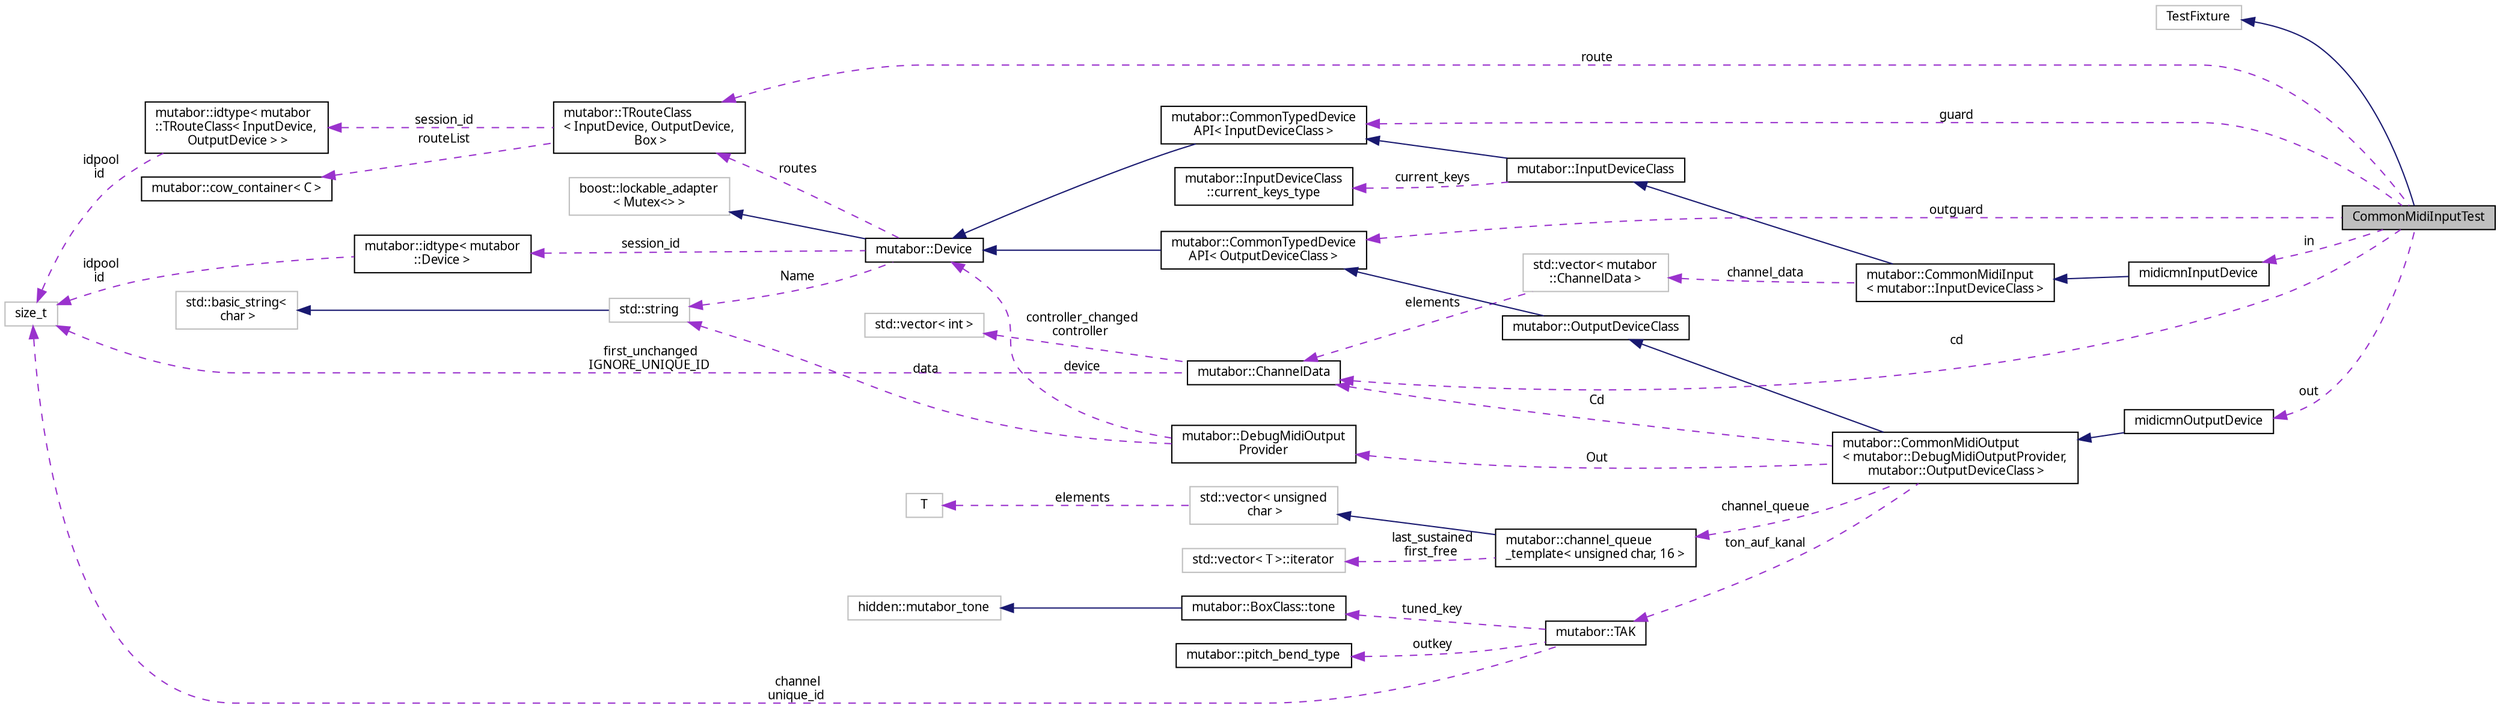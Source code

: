 digraph "CommonMidiInputTest"
{
  edge [fontname="Sans",fontsize="10",labelfontname="Sans",labelfontsize="10"];
  node [fontname="Sans",fontsize="10",shape=record];
  rankdir="LR";
  Node2 [label="CommonMidiInputTest",height=0.2,width=0.4,color="black", fillcolor="grey75", style="filled", fontcolor="black"];
  Node3 -> Node2 [dir="back",color="midnightblue",fontsize="10",style="solid",fontname="Sans"];
  Node3 [label="TestFixture",height=0.2,width=0.4,color="grey75", fillcolor="white", style="filled"];
  Node4 -> Node2 [dir="back",color="darkorchid3",fontsize="10",style="dashed",label=" route" ,fontname="Sans"];
  Node4 [label="mutabor::TRouteClass\l\< InputDevice, OutputDevice,\l Box \>",height=0.2,width=0.4,color="black", fillcolor="white", style="filled",URL="$db/d05/classmutabor_1_1TRouteClass.html"];
  Node5 -> Node4 [dir="back",color="darkorchid3",fontsize="10",style="dashed",label=" routeList" ,fontname="Sans"];
  Node5 [label="mutabor::cow_container\< C \>",height=0.2,width=0.4,color="black", fillcolor="white", style="filled",URL="$df/d40/classmutabor_1_1cow__container.html"];
  Node6 -> Node4 [dir="back",color="darkorchid3",fontsize="10",style="dashed",label=" session_id" ,fontname="Sans"];
  Node6 [label="mutabor::idtype\< mutabor\l::TRouteClass\< InputDevice,\l OutputDevice \> \>",height=0.2,width=0.4,color="black", fillcolor="white", style="filled",URL="$d7/dce/classmutabor_1_1idtype.html"];
  Node7 -> Node6 [dir="back",color="darkorchid3",fontsize="10",style="dashed",label=" idpool\nid" ,fontname="Sans"];
  Node7 [label="size_t",height=0.2,width=0.4,color="grey75", fillcolor="white", style="filled"];
  Node8 -> Node2 [dir="back",color="darkorchid3",fontsize="10",style="dashed",label=" in" ,fontname="Sans"];
  Node8 [label="midicmnInputDevice",height=0.2,width=0.4,color="black", fillcolor="white", style="filled",URL="$d2/dce/classmidicmnInputDevice.html"];
  Node9 -> Node8 [dir="back",color="midnightblue",fontsize="10",style="solid",fontname="Sans"];
  Node9 [label="mutabor::CommonMidiInput\l\< mutabor::InputDeviceClass \>",height=0.2,width=0.4,color="black", fillcolor="white", style="filled",URL="$dc/d51/classmutabor_1_1CommonMidiInput.html"];
  Node10 -> Node9 [dir="back",color="midnightblue",fontsize="10",style="solid",fontname="Sans"];
  Node10 [label="mutabor::InputDeviceClass",height=0.2,width=0.4,color="black", fillcolor="white", style="filled",URL="$d4/d18/classmutabor_1_1InputDeviceClass.html"];
  Node11 -> Node10 [dir="back",color="midnightblue",fontsize="10",style="solid",fontname="Sans"];
  Node11 [label="mutabor::CommonTypedDevice\lAPI\< InputDeviceClass \>",height=0.2,width=0.4,color="black", fillcolor="white", style="filled",URL="$d9/dbf/classmutabor_1_1CommonTypedDeviceAPI.html"];
  Node12 -> Node11 [dir="back",color="midnightblue",fontsize="10",style="solid",fontname="Sans"];
  Node12 [label="mutabor::Device",height=0.2,width=0.4,color="black", fillcolor="white", style="filled",URL="$db/db4/classmutabor_1_1Device.html"];
  Node13 -> Node12 [dir="back",color="midnightblue",fontsize="10",style="solid",fontname="Sans"];
  Node13 [label="boost::lockable_adapter\l\< Mutex\<\> \>",height=0.2,width=0.4,color="grey75", fillcolor="white", style="filled"];
  Node4 -> Node12 [dir="back",color="darkorchid3",fontsize="10",style="dashed",label=" routes" ,fontname="Sans"];
  Node14 -> Node12 [dir="back",color="darkorchid3",fontsize="10",style="dashed",label=" Name" ,fontname="Sans"];
  Node14 [label="std::string",height=0.2,width=0.4,color="grey75", fillcolor="white", style="filled",tooltip="STL class. "];
  Node15 -> Node14 [dir="back",color="midnightblue",fontsize="10",style="solid",fontname="Sans"];
  Node15 [label="std::basic_string\<\l char \>",height=0.2,width=0.4,color="grey75", fillcolor="white", style="filled",tooltip="STL class. "];
  Node16 -> Node12 [dir="back",color="darkorchid3",fontsize="10",style="dashed",label=" session_id" ,fontname="Sans"];
  Node16 [label="mutabor::idtype\< mutabor\l::Device \>",height=0.2,width=0.4,color="black", fillcolor="white", style="filled",URL="$d7/dce/classmutabor_1_1idtype.html"];
  Node7 -> Node16 [dir="back",color="darkorchid3",fontsize="10",style="dashed",label=" idpool\nid" ,fontname="Sans"];
  Node17 -> Node10 [dir="back",color="darkorchid3",fontsize="10",style="dashed",label=" current_keys" ,fontname="Sans"];
  Node17 [label="mutabor::InputDeviceClass\l::current_keys_type",height=0.2,width=0.4,color="black", fillcolor="white", style="filled",URL="$dc/d50/structmutabor_1_1InputDeviceClass_1_1current__keys__type.html"];
  Node18 -> Node9 [dir="back",color="darkorchid3",fontsize="10",style="dashed",label=" channel_data" ,fontname="Sans"];
  Node18 [label="std::vector\< mutabor\l::ChannelData \>",height=0.2,width=0.4,color="grey75", fillcolor="white", style="filled"];
  Node19 -> Node18 [dir="back",color="darkorchid3",fontsize="10",style="dashed",label=" elements" ,fontname="Sans"];
  Node19 [label="mutabor::ChannelData",height=0.2,width=0.4,color="black", fillcolor="white", style="filled",URL="$d4/d4a/classmutabor_1_1ChannelData.html"];
  Node20 -> Node19 [dir="back",color="darkorchid3",fontsize="10",style="dashed",label=" controller_changed\ncontroller" ,fontname="Sans"];
  Node20 [label="std::vector\< int \>",height=0.2,width=0.4,color="grey75", fillcolor="white", style="filled"];
  Node7 -> Node19 [dir="back",color="darkorchid3",fontsize="10",style="dashed",label=" first_unchanged\nIGNORE_UNIQUE_ID" ,fontname="Sans"];
  Node19 -> Node2 [dir="back",color="darkorchid3",fontsize="10",style="dashed",label=" cd" ,fontname="Sans"];
  Node21 -> Node2 [dir="back",color="darkorchid3",fontsize="10",style="dashed",label=" outguard" ,fontname="Sans"];
  Node21 [label="mutabor::CommonTypedDevice\lAPI\< OutputDeviceClass \>",height=0.2,width=0.4,color="black", fillcolor="white", style="filled",URL="$d9/dbf/classmutabor_1_1CommonTypedDeviceAPI.html"];
  Node12 -> Node21 [dir="back",color="midnightblue",fontsize="10",style="solid",fontname="Sans"];
  Node22 -> Node2 [dir="back",color="darkorchid3",fontsize="10",style="dashed",label=" out" ,fontname="Sans"];
  Node22 [label="midicmnOutputDevice",height=0.2,width=0.4,color="black", fillcolor="white", style="filled",URL="$d7/df5/classmidicmnOutputDevice.html",tooltip="not for headers "];
  Node23 -> Node22 [dir="back",color="midnightblue",fontsize="10",style="solid",fontname="Sans"];
  Node23 [label="mutabor::CommonMidiOutput\l\< mutabor::DebugMidiOutputProvider,\l mutabor::OutputDeviceClass \>",height=0.2,width=0.4,color="black", fillcolor="white", style="filled",URL="$dd/df5/classmutabor_1_1CommonMidiOutput.html"];
  Node24 -> Node23 [dir="back",color="midnightblue",fontsize="10",style="solid",fontname="Sans"];
  Node24 [label="mutabor::OutputDeviceClass",height=0.2,width=0.4,color="black", fillcolor="white", style="filled",URL="$d2/d2f/classmutabor_1_1OutputDeviceClass.html"];
  Node21 -> Node24 [dir="back",color="midnightblue",fontsize="10",style="solid",fontname="Sans"];
  Node25 -> Node23 [dir="back",color="darkorchid3",fontsize="10",style="dashed",label=" ton_auf_kanal" ,fontname="Sans"];
  Node25 [label="mutabor::TAK",height=0.2,width=0.4,color="black", fillcolor="white", style="filled",URL="$d9/d2a/structmutabor_1_1TAK.html"];
  Node26 -> Node25 [dir="back",color="darkorchid3",fontsize="10",style="dashed",label=" tuned_key" ,fontname="Sans"];
  Node26 [label="mutabor::BoxClass::tone",height=0.2,width=0.4,color="black", fillcolor="white", style="filled",URL="$da/dc1/classmutabor_1_1BoxClass_1_1tone.html"];
  Node27 -> Node26 [dir="back",color="midnightblue",fontsize="10",style="solid",fontname="Sans"];
  Node27 [label="hidden::mutabor_tone",height=0.2,width=0.4,color="grey75", fillcolor="white", style="filled"];
  Node28 -> Node25 [dir="back",color="darkorchid3",fontsize="10",style="dashed",label=" outkey" ,fontname="Sans"];
  Node28 [label="mutabor::pitch_bend_type",height=0.2,width=0.4,color="black", fillcolor="white", style="filled",URL="$dd/d7d/classmutabor_1_1pitch__bend__type.html"];
  Node7 -> Node25 [dir="back",color="darkorchid3",fontsize="10",style="dashed",label=" channel\nunique_id" ,fontname="Sans"];
  Node19 -> Node23 [dir="back",color="darkorchid3",fontsize="10",style="dashed",label=" Cd" ,fontname="Sans"];
  Node29 -> Node23 [dir="back",color="darkorchid3",fontsize="10",style="dashed",label=" channel_queue" ,fontname="Sans"];
  Node29 [label="mutabor::channel_queue\l_template\< unsigned char, 16 \>",height=0.2,width=0.4,color="black", fillcolor="white", style="filled",URL="$d3/d85/classmutabor_1_1channel__queue__template.html"];
  Node30 -> Node29 [dir="back",color="midnightblue",fontsize="10",style="solid",fontname="Sans"];
  Node30 [label="std::vector\< unsigned\l char \>",height=0.2,width=0.4,color="grey75", fillcolor="white", style="filled",tooltip="STL class. "];
  Node31 -> Node30 [dir="back",color="darkorchid3",fontsize="10",style="dashed",label=" elements" ,fontname="Sans"];
  Node31 [label="T",height=0.2,width=0.4,color="grey75", fillcolor="white", style="filled"];
  Node32 -> Node29 [dir="back",color="darkorchid3",fontsize="10",style="dashed",label=" last_sustained\nfirst_free" ,fontname="Sans"];
  Node32 [label="std::vector\< T \>::iterator",height=0.2,width=0.4,color="grey75", fillcolor="white", style="filled",tooltip="STL iterator class. "];
  Node33 -> Node23 [dir="back",color="darkorchid3",fontsize="10",style="dashed",label=" Out" ,fontname="Sans"];
  Node33 [label="mutabor::DebugMidiOutput\lProvider",height=0.2,width=0.4,color="black", fillcolor="white", style="filled",URL="$de/d1e/classmutabor_1_1DebugMidiOutputProvider.html",tooltip="A simple MIDI output provider describing the API and providing simple means for debugging. "];
  Node14 -> Node33 [dir="back",color="darkorchid3",fontsize="10",style="dashed",label=" data" ,fontname="Sans"];
  Node12 -> Node33 [dir="back",color="darkorchid3",fontsize="10",style="dashed",label=" device" ,fontname="Sans"];
  Node11 -> Node2 [dir="back",color="darkorchid3",fontsize="10",style="dashed",label=" guard" ,fontname="Sans"];
}
